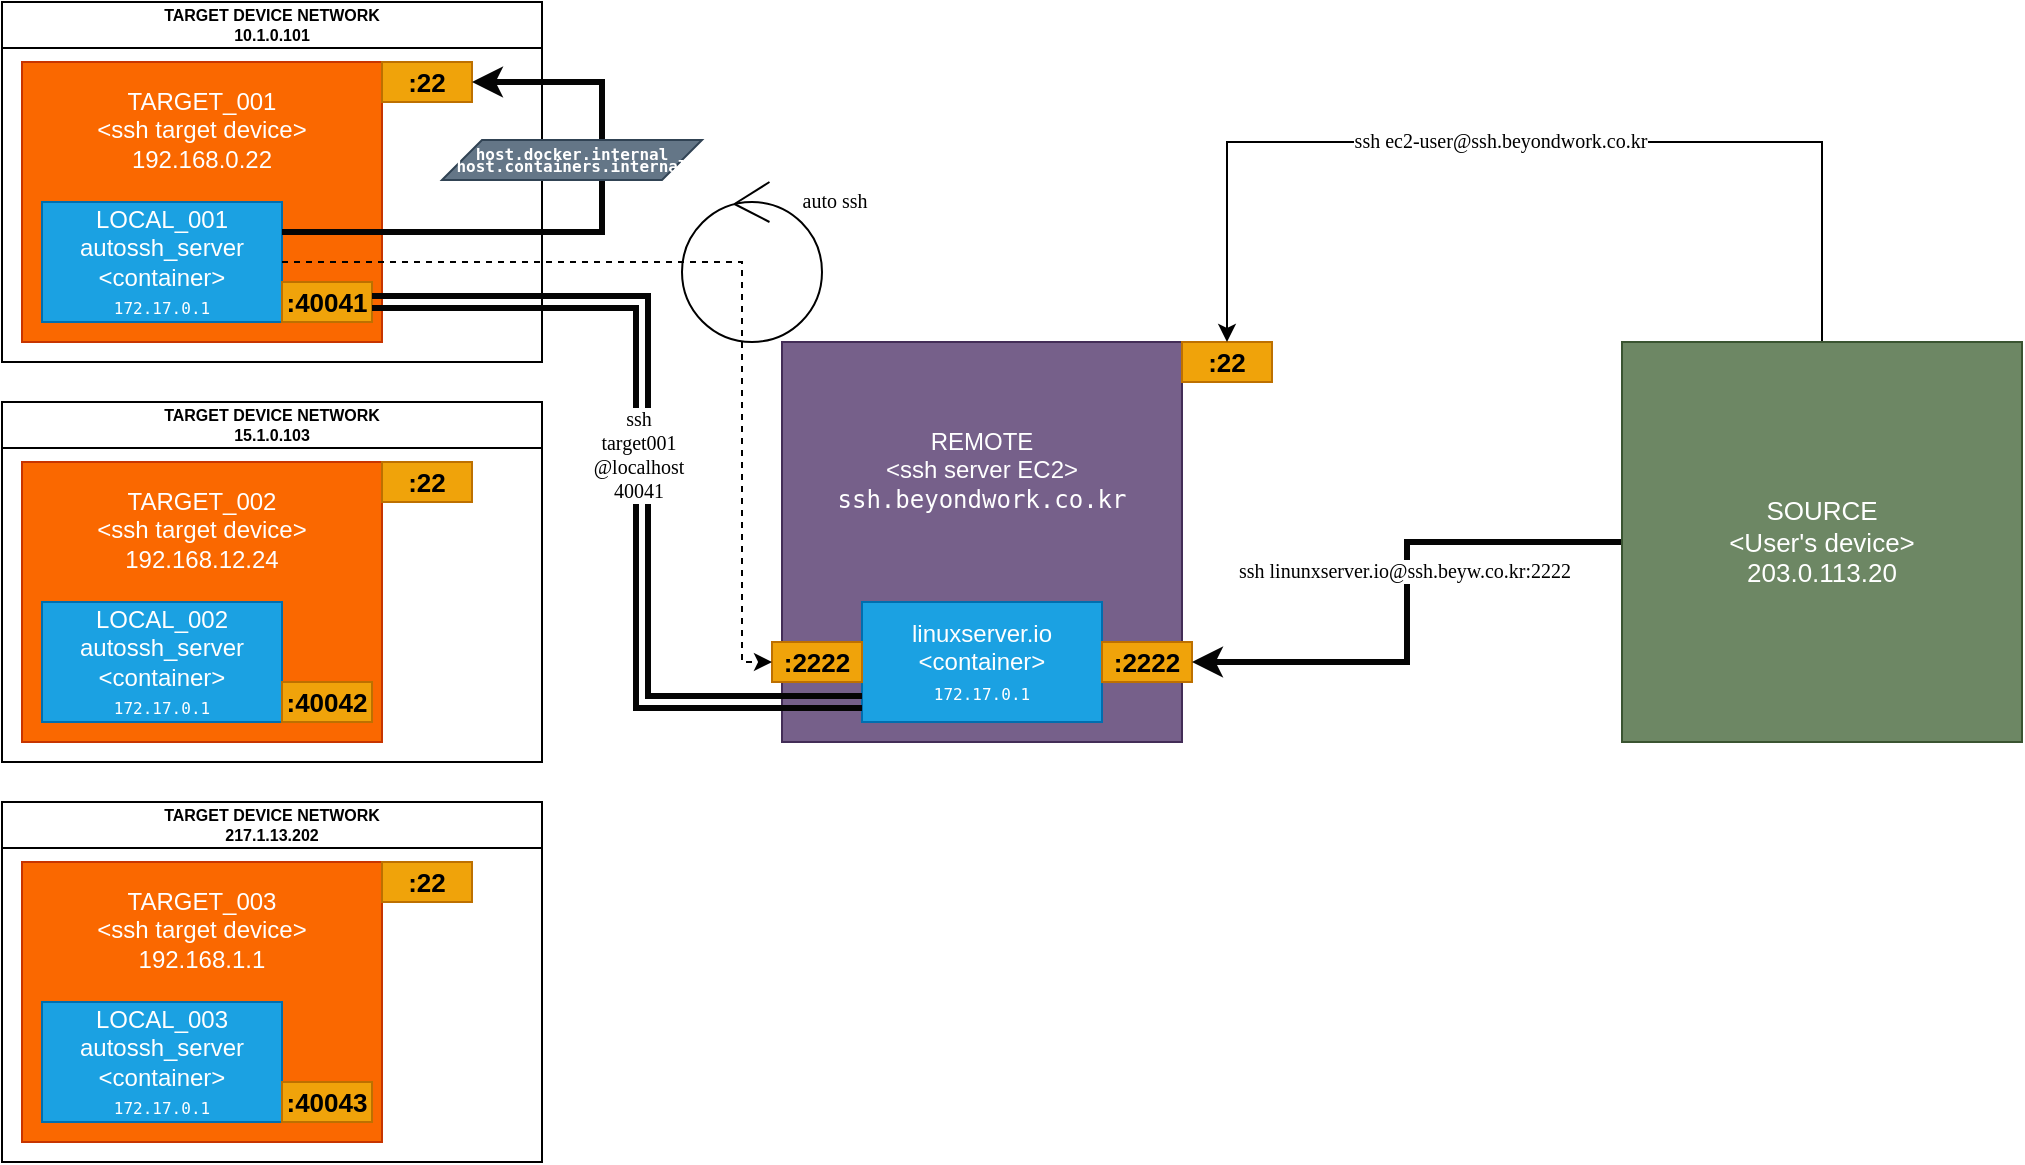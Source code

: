 <mxfile version="16.5.6" type="github">
  <diagram id="cvPari_scO-0o2VpbSEQ" name="Page-1">
    <mxGraphModel dx="1718" dy="935" grid="1" gridSize="10" guides="1" tooltips="1" connect="1" arrows="1" fold="1" page="1" pageScale="1" pageWidth="1169" pageHeight="827" math="0" shadow="0">
      <root>
        <mxCell id="0" />
        <mxCell id="1" parent="0" />
        <mxCell id="Kf_rUcnBpeBRhKQZt0No-1" value="REMOTE&lt;br&gt;&amp;lt;ssh server EC2&amp;gt;&lt;br&gt;&lt;code&gt;ssh.beyondwork.co.kr&lt;br&gt;&lt;/code&gt;&lt;br&gt;&lt;br&gt;&lt;br&gt;&lt;br&gt;&lt;br&gt;" style="whiteSpace=wrap;html=1;aspect=fixed;fillColor=#76608a;strokeColor=#432D57;fontColor=#ffffff;" vertex="1" parent="1">
          <mxGeometry x="470" y="300" width="200" height="200" as="geometry" />
        </mxCell>
        <mxCell id="Kf_rUcnBpeBRhKQZt0No-2" value="linuxserver.io&lt;br&gt;&amp;lt;container&amp;gt;&lt;br&gt;&lt;code&gt;&lt;font style=&quot;font-size: 8px&quot;&gt;172.17.0.1&lt;/font&gt;&lt;/code&gt;" style="rounded=0;whiteSpace=wrap;html=1;fillColor=#1ba1e2;strokeColor=#006EAF;fontColor=#ffffff;" vertex="1" parent="1">
          <mxGeometry x="510" y="430" width="120" height="60" as="geometry" />
        </mxCell>
        <mxCell id="Kf_rUcnBpeBRhKQZt0No-6" value="TARGET DEVICE NETWORK&#xa;10.1.0.101" style="swimlane;fontSize=8;" vertex="1" parent="1">
          <mxGeometry x="80" y="130" width="270" height="180" as="geometry" />
        </mxCell>
        <mxCell id="Kf_rUcnBpeBRhKQZt0No-3" value="&lt;span style=&quot;color: rgb(255 , 255 , 255) ; font-size: 12px&quot;&gt;TARGET_001&lt;br&gt;&amp;lt;ssh target device&amp;gt;&lt;br&gt;192.168.0.22&lt;br&gt;&lt;br&gt;&lt;br&gt;&lt;br&gt;&lt;br&gt;&lt;br&gt;&lt;/span&gt;" style="whiteSpace=wrap;html=1;fontSize=8;fillColor=#fa6800;fontColor=#000000;strokeColor=#C73500;" vertex="1" parent="Kf_rUcnBpeBRhKQZt0No-6">
          <mxGeometry x="10" y="30" width="180" height="140" as="geometry" />
        </mxCell>
        <mxCell id="Kf_rUcnBpeBRhKQZt0No-7" value="LOCAL_001&lt;br&gt;autossh_server&lt;br&gt;&amp;lt;container&amp;gt;&lt;br&gt;&lt;font face=&quot;monospace&quot;&gt;&lt;span style=&quot;font-size: 8px&quot;&gt;172.17.0.1&lt;/span&gt;&lt;/font&gt;" style="rounded=0;whiteSpace=wrap;html=1;fillColor=#1ba1e2;strokeColor=#006EAF;fontColor=#ffffff;" vertex="1" parent="Kf_rUcnBpeBRhKQZt0No-6">
          <mxGeometry x="20" y="100" width="120" height="60" as="geometry" />
        </mxCell>
        <mxCell id="Kf_rUcnBpeBRhKQZt0No-12" value="&lt;b&gt;&lt;font style=&quot;font-size: 13px&quot;&gt;:40041&lt;br&gt;&lt;/font&gt;&lt;/b&gt;" style="whiteSpace=wrap;html=1;fontSize=8;fillColor=#f0a30a;fontColor=#000000;strokeColor=#BD7000;" vertex="1" parent="Kf_rUcnBpeBRhKQZt0No-6">
          <mxGeometry x="140" y="140" width="45" height="20" as="geometry" />
        </mxCell>
        <mxCell id="Kf_rUcnBpeBRhKQZt0No-14" value="&lt;b&gt;&lt;font style=&quot;font-size: 13px&quot;&gt;:22&lt;br&gt;&lt;/font&gt;&lt;/b&gt;" style="whiteSpace=wrap;html=1;fontSize=8;fillColor=#f0a30a;fontColor=#000000;strokeColor=#BD7000;" vertex="1" parent="Kf_rUcnBpeBRhKQZt0No-6">
          <mxGeometry x="190" y="30" width="45" height="20" as="geometry" />
        </mxCell>
        <mxCell id="Kf_rUcnBpeBRhKQZt0No-43" style="edgeStyle=orthogonalEdgeStyle;rounded=0;sketch=0;jumpStyle=none;jumpSize=10;orthogonalLoop=1;jettySize=auto;html=1;exitX=1;exitY=0.25;exitDx=0;exitDy=0;fontFamily=Verdana;fontSize=10;strokeColor=#050505;strokeWidth=3;" edge="1" parent="Kf_rUcnBpeBRhKQZt0No-6" source="Kf_rUcnBpeBRhKQZt0No-7" target="Kf_rUcnBpeBRhKQZt0No-14">
          <mxGeometry relative="1" as="geometry">
            <mxPoint x="280" y="40" as="targetPoint" />
            <Array as="points">
              <mxPoint x="300" y="115" />
              <mxPoint x="300" y="40" />
            </Array>
          </mxGeometry>
        </mxCell>
        <mxCell id="Kf_rUcnBpeBRhKQZt0No-10" value="&lt;b&gt;&lt;font style=&quot;font-size: 13px&quot;&gt;:2222&lt;br&gt;&lt;/font&gt;&lt;/b&gt;" style="whiteSpace=wrap;html=1;fontSize=8;fillColor=#f0a30a;fontColor=#000000;strokeColor=#BD7000;" vertex="1" parent="1">
          <mxGeometry x="630" y="450" width="45" height="20" as="geometry" />
        </mxCell>
        <mxCell id="Kf_rUcnBpeBRhKQZt0No-15" value="&lt;b&gt;&lt;font style=&quot;font-size: 13px&quot;&gt;:22&lt;br&gt;&lt;/font&gt;&lt;/b&gt;" style="whiteSpace=wrap;html=1;fontSize=8;fillColor=#f0a30a;fontColor=#000000;strokeColor=#BD7000;" vertex="1" parent="1">
          <mxGeometry x="670" y="300" width="45" height="20" as="geometry" />
        </mxCell>
        <mxCell id="Kf_rUcnBpeBRhKQZt0No-26" style="edgeStyle=orthogonalEdgeStyle;rounded=0;orthogonalLoop=1;jettySize=auto;html=1;entryX=1;entryY=0.5;entryDx=0;entryDy=0;fontSize=13;strokeWidth=3;strokeColor=#050505;jumpStyle=none;sketch=0;jumpSize=10;" edge="1" parent="1" source="Kf_rUcnBpeBRhKQZt0No-16" target="Kf_rUcnBpeBRhKQZt0No-10">
          <mxGeometry relative="1" as="geometry" />
        </mxCell>
        <mxCell id="Kf_rUcnBpeBRhKQZt0No-45" value="ssh linunxserver.io@ssh.beyw.co.kr:2222" style="edgeLabel;html=1;align=center;verticalAlign=middle;resizable=0;points=[];fontSize=10;fontFamily=Verdana;" vertex="1" connectable="0" parent="Kf_rUcnBpeBRhKQZt0No-26">
          <mxGeometry x="-0.119" y="-2" relative="1" as="geometry">
            <mxPoint as="offset" />
          </mxGeometry>
        </mxCell>
        <mxCell id="Kf_rUcnBpeBRhKQZt0No-39" style="edgeStyle=orthogonalEdgeStyle;rounded=0;orthogonalLoop=1;jettySize=auto;html=1;exitX=0.5;exitY=0;exitDx=0;exitDy=0;entryX=0.5;entryY=0;entryDx=0;entryDy=0;fontSize=13;" edge="1" parent="1" source="Kf_rUcnBpeBRhKQZt0No-16" target="Kf_rUcnBpeBRhKQZt0No-15">
          <mxGeometry relative="1" as="geometry">
            <Array as="points">
              <mxPoint x="990" y="200" />
              <mxPoint x="693" y="200" />
            </Array>
          </mxGeometry>
        </mxCell>
        <mxCell id="Kf_rUcnBpeBRhKQZt0No-40" value="&lt;font face=&quot;Verdana&quot; style=&quot;font-size: 10px&quot;&gt;ssh ec2-user@ssh.beyondwork.co.kr&lt;/font&gt;" style="edgeLabel;html=1;align=center;verticalAlign=middle;resizable=0;points=[];fontSize=13;" vertex="1" connectable="0" parent="Kf_rUcnBpeBRhKQZt0No-39">
          <mxGeometry x="0.052" y="-2" relative="1" as="geometry">
            <mxPoint as="offset" />
          </mxGeometry>
        </mxCell>
        <mxCell id="Kf_rUcnBpeBRhKQZt0No-16" value="SOURCE&lt;br&gt;&amp;lt;User&#39;s device&amp;gt;&lt;br&gt;203.0.113.20" style="whiteSpace=wrap;html=1;aspect=fixed;fontSize=13;fillColor=#6d8764;fontColor=#ffffff;strokeColor=#3A5431;" vertex="1" parent="1">
          <mxGeometry x="890" y="300" width="200" height="200" as="geometry" />
        </mxCell>
        <mxCell id="Kf_rUcnBpeBRhKQZt0No-42" style="edgeStyle=orthogonalEdgeStyle;rounded=0;sketch=0;jumpStyle=none;jumpSize=10;orthogonalLoop=1;jettySize=auto;html=1;fontFamily=Verdana;fontSize=10;strokeColor=#050505;strokeWidth=3;entryX=1;entryY=0.5;entryDx=0;entryDy=0;shape=link;" edge="1" parent="1" source="Kf_rUcnBpeBRhKQZt0No-2" target="Kf_rUcnBpeBRhKQZt0No-12">
          <mxGeometry relative="1" as="geometry">
            <mxPoint x="410" y="460" as="targetPoint" />
            <mxPoint x="450" y="470" as="sourcePoint" />
            <Array as="points">
              <mxPoint x="400" y="480" />
              <mxPoint x="400" y="280" />
            </Array>
          </mxGeometry>
        </mxCell>
        <mxCell id="Kf_rUcnBpeBRhKQZt0No-46" value="ssh&lt;br&gt;target001&lt;br&gt;@localhost&lt;br&gt;40041" style="edgeLabel;html=1;align=center;verticalAlign=middle;resizable=0;points=[];fontSize=10;fontFamily=Verdana;" vertex="1" connectable="0" parent="Kf_rUcnBpeBRhKQZt0No-42">
          <mxGeometry x="0.053" y="2" relative="1" as="geometry">
            <mxPoint as="offset" />
          </mxGeometry>
        </mxCell>
        <mxCell id="Kf_rUcnBpeBRhKQZt0No-17" value="&lt;b&gt;&lt;font style=&quot;font-size: 13px&quot;&gt;:2222&lt;br&gt;&lt;/font&gt;&lt;/b&gt;" style="whiteSpace=wrap;html=1;fontSize=8;fillColor=#f0a30a;fontColor=#000000;strokeColor=#BD7000;" vertex="1" parent="1">
          <mxGeometry x="465" y="450" width="45" height="20" as="geometry" />
        </mxCell>
        <mxCell id="Kf_rUcnBpeBRhKQZt0No-18" value="&lt;p style=&quot;line-height: 0.7 ; font-size: 8px&quot;&gt;&lt;b style=&quot;font-family: monospace&quot;&gt;host.docker.internal&lt;br&gt;&lt;/b&gt;&lt;span style=&quot;font-family: monospace&quot;&gt;&lt;b&gt;host.containers.internal&lt;/b&gt;&lt;/span&gt;&lt;/p&gt;" style="shape=parallelogram;perimeter=parallelogramPerimeter;whiteSpace=wrap;html=1;fixedSize=1;fontSize=13;fillColor=#647687;fontColor=#ffffff;strokeColor=#314354;" vertex="1" parent="1">
          <mxGeometry x="300" y="199" width="130" height="20" as="geometry" />
        </mxCell>
        <mxCell id="Kf_rUcnBpeBRhKQZt0No-27" value="TARGET DEVICE NETWORK&#xa;15.1.0.103" style="swimlane;fontSize=8;" vertex="1" parent="1">
          <mxGeometry x="80" y="330" width="270" height="180" as="geometry" />
        </mxCell>
        <mxCell id="Kf_rUcnBpeBRhKQZt0No-28" value="&lt;span style=&quot;color: rgb(255 , 255 , 255) ; font-size: 12px&quot;&gt;TARGET_002&lt;br&gt;&amp;lt;ssh target device&amp;gt;&lt;br&gt;192.168.12.24&lt;br&gt;&lt;br&gt;&lt;br&gt;&lt;br&gt;&lt;br&gt;&lt;br&gt;&lt;/span&gt;" style="whiteSpace=wrap;html=1;fontSize=8;fillColor=#fa6800;fontColor=#000000;strokeColor=#C73500;" vertex="1" parent="Kf_rUcnBpeBRhKQZt0No-27">
          <mxGeometry x="10" y="30" width="180" height="140" as="geometry" />
        </mxCell>
        <mxCell id="Kf_rUcnBpeBRhKQZt0No-29" value="LOCAL_002&lt;br&gt;autossh_server&lt;br&gt;&amp;lt;container&amp;gt;&lt;br&gt;&lt;font face=&quot;monospace&quot;&gt;&lt;span style=&quot;font-size: 8px&quot;&gt;172.17.0.1&lt;/span&gt;&lt;/font&gt;" style="rounded=0;whiteSpace=wrap;html=1;fillColor=#1ba1e2;strokeColor=#006EAF;fontColor=#ffffff;" vertex="1" parent="Kf_rUcnBpeBRhKQZt0No-27">
          <mxGeometry x="20" y="100" width="120" height="60" as="geometry" />
        </mxCell>
        <mxCell id="Kf_rUcnBpeBRhKQZt0No-30" value="&lt;b&gt;&lt;font style=&quot;font-size: 13px&quot;&gt;:40042&lt;br&gt;&lt;/font&gt;&lt;/b&gt;" style="whiteSpace=wrap;html=1;fontSize=8;fillColor=#f0a30a;fontColor=#000000;strokeColor=#BD7000;" vertex="1" parent="Kf_rUcnBpeBRhKQZt0No-27">
          <mxGeometry x="140" y="140" width="45" height="20" as="geometry" />
        </mxCell>
        <mxCell id="Kf_rUcnBpeBRhKQZt0No-31" value="&lt;b&gt;&lt;font style=&quot;font-size: 13px&quot;&gt;:22&lt;br&gt;&lt;/font&gt;&lt;/b&gt;" style="whiteSpace=wrap;html=1;fontSize=8;fillColor=#f0a30a;fontColor=#000000;strokeColor=#BD7000;" vertex="1" parent="Kf_rUcnBpeBRhKQZt0No-27">
          <mxGeometry x="190" y="30" width="45" height="20" as="geometry" />
        </mxCell>
        <mxCell id="Kf_rUcnBpeBRhKQZt0No-32" value="TARGET DEVICE NETWORK&#xa;217.1.13.202" style="swimlane;fontSize=8;" vertex="1" parent="1">
          <mxGeometry x="80" y="530" width="270" height="180" as="geometry" />
        </mxCell>
        <mxCell id="Kf_rUcnBpeBRhKQZt0No-33" value="&lt;span style=&quot;color: rgb(255 , 255 , 255) ; font-size: 12px&quot;&gt;TARGET_003&lt;br&gt;&amp;lt;ssh target device&amp;gt;&lt;br&gt;192.168.1.1&lt;br&gt;&lt;br&gt;&lt;br&gt;&lt;br&gt;&lt;br&gt;&lt;br&gt;&lt;/span&gt;" style="whiteSpace=wrap;html=1;fontSize=8;fillColor=#fa6800;fontColor=#000000;strokeColor=#C73500;" vertex="1" parent="Kf_rUcnBpeBRhKQZt0No-32">
          <mxGeometry x="10" y="30" width="180" height="140" as="geometry" />
        </mxCell>
        <mxCell id="Kf_rUcnBpeBRhKQZt0No-34" value="LOCAL_003&lt;br&gt;autossh_server&lt;br&gt;&amp;lt;container&amp;gt;&lt;br&gt;&lt;font face=&quot;monospace&quot;&gt;&lt;span style=&quot;font-size: 8px&quot;&gt;172.17.0.1&lt;/span&gt;&lt;/font&gt;" style="rounded=0;whiteSpace=wrap;html=1;fillColor=#1ba1e2;strokeColor=#006EAF;fontColor=#ffffff;" vertex="1" parent="Kf_rUcnBpeBRhKQZt0No-32">
          <mxGeometry x="20" y="100" width="120" height="60" as="geometry" />
        </mxCell>
        <mxCell id="Kf_rUcnBpeBRhKQZt0No-35" value="&lt;b&gt;&lt;font style=&quot;font-size: 13px&quot;&gt;:40043&lt;br&gt;&lt;/font&gt;&lt;/b&gt;" style="whiteSpace=wrap;html=1;fontSize=8;fillColor=#f0a30a;fontColor=#000000;strokeColor=#BD7000;" vertex="1" parent="Kf_rUcnBpeBRhKQZt0No-32">
          <mxGeometry x="140" y="140" width="45" height="20" as="geometry" />
        </mxCell>
        <mxCell id="Kf_rUcnBpeBRhKQZt0No-36" value="&lt;b&gt;&lt;font style=&quot;font-size: 13px&quot;&gt;:22&lt;br&gt;&lt;/font&gt;&lt;/b&gt;" style="whiteSpace=wrap;html=1;fontSize=8;fillColor=#f0a30a;fontColor=#000000;strokeColor=#BD7000;" vertex="1" parent="Kf_rUcnBpeBRhKQZt0No-32">
          <mxGeometry x="190" y="30" width="45" height="20" as="geometry" />
        </mxCell>
        <mxCell id="Kf_rUcnBpeBRhKQZt0No-37" style="edgeStyle=orthogonalEdgeStyle;rounded=0;orthogonalLoop=1;jettySize=auto;html=1;exitX=1;exitY=0.5;exitDx=0;exitDy=0;entryX=0;entryY=0.5;entryDx=0;entryDy=0;fontSize=13;dashed=1;" edge="1" parent="1" source="Kf_rUcnBpeBRhKQZt0No-7" target="Kf_rUcnBpeBRhKQZt0No-17">
          <mxGeometry relative="1" as="geometry">
            <Array as="points">
              <mxPoint x="450" y="260" />
              <mxPoint x="450" y="460" />
            </Array>
          </mxGeometry>
        </mxCell>
        <mxCell id="Kf_rUcnBpeBRhKQZt0No-41" value="" style="ellipse;shape=umlControl;whiteSpace=wrap;html=1;fontFamily=Verdana;fontSize=10;fillColor=none;" vertex="1" parent="1">
          <mxGeometry x="420" y="220" width="70" height="80" as="geometry" />
        </mxCell>
        <mxCell id="Kf_rUcnBpeBRhKQZt0No-44" value="auto ssh" style="text;html=1;align=center;verticalAlign=middle;resizable=0;points=[];autosize=1;strokeColor=none;fillColor=none;fontSize=10;fontFamily=Verdana;" vertex="1" parent="1">
          <mxGeometry x="466" y="219" width="60" height="20" as="geometry" />
        </mxCell>
      </root>
    </mxGraphModel>
  </diagram>
</mxfile>
